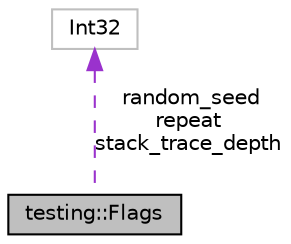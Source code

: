 digraph "testing::Flags"
{
 // LATEX_PDF_SIZE
  edge [fontname="Helvetica",fontsize="10",labelfontname="Helvetica",labelfontsize="10"];
  node [fontname="Helvetica",fontsize="10",shape=record];
  Node1 [label="testing::Flags",height=0.2,width=0.4,color="black", fillcolor="grey75", style="filled", fontcolor="black",tooltip=" "];
  Node2 -> Node1 [dir="back",color="darkorchid3",fontsize="10",style="dashed",label=" random_seed\nrepeat\nstack_trace_depth" ,fontname="Helvetica"];
  Node2 [label="Int32",height=0.2,width=0.4,color="grey75", fillcolor="white", style="filled",tooltip=" "];
}
